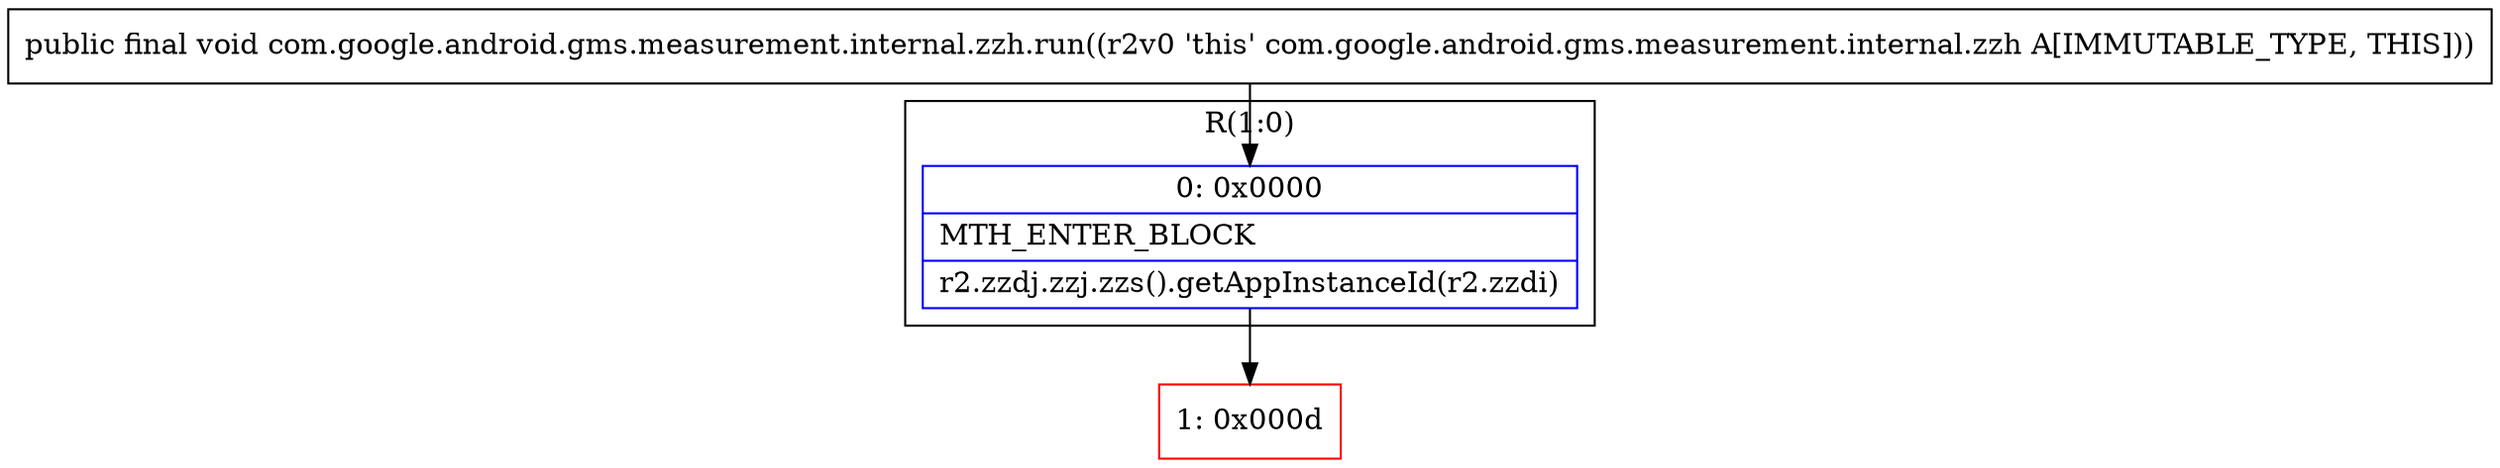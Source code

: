 digraph "CFG forcom.google.android.gms.measurement.internal.zzh.run()V" {
subgraph cluster_Region_1883236270 {
label = "R(1:0)";
node [shape=record,color=blue];
Node_0 [shape=record,label="{0\:\ 0x0000|MTH_ENTER_BLOCK\l|r2.zzdj.zzj.zzs().getAppInstanceId(r2.zzdi)\l}"];
}
Node_1 [shape=record,color=red,label="{1\:\ 0x000d}"];
MethodNode[shape=record,label="{public final void com.google.android.gms.measurement.internal.zzh.run((r2v0 'this' com.google.android.gms.measurement.internal.zzh A[IMMUTABLE_TYPE, THIS])) }"];
MethodNode -> Node_0;
Node_0 -> Node_1;
}


